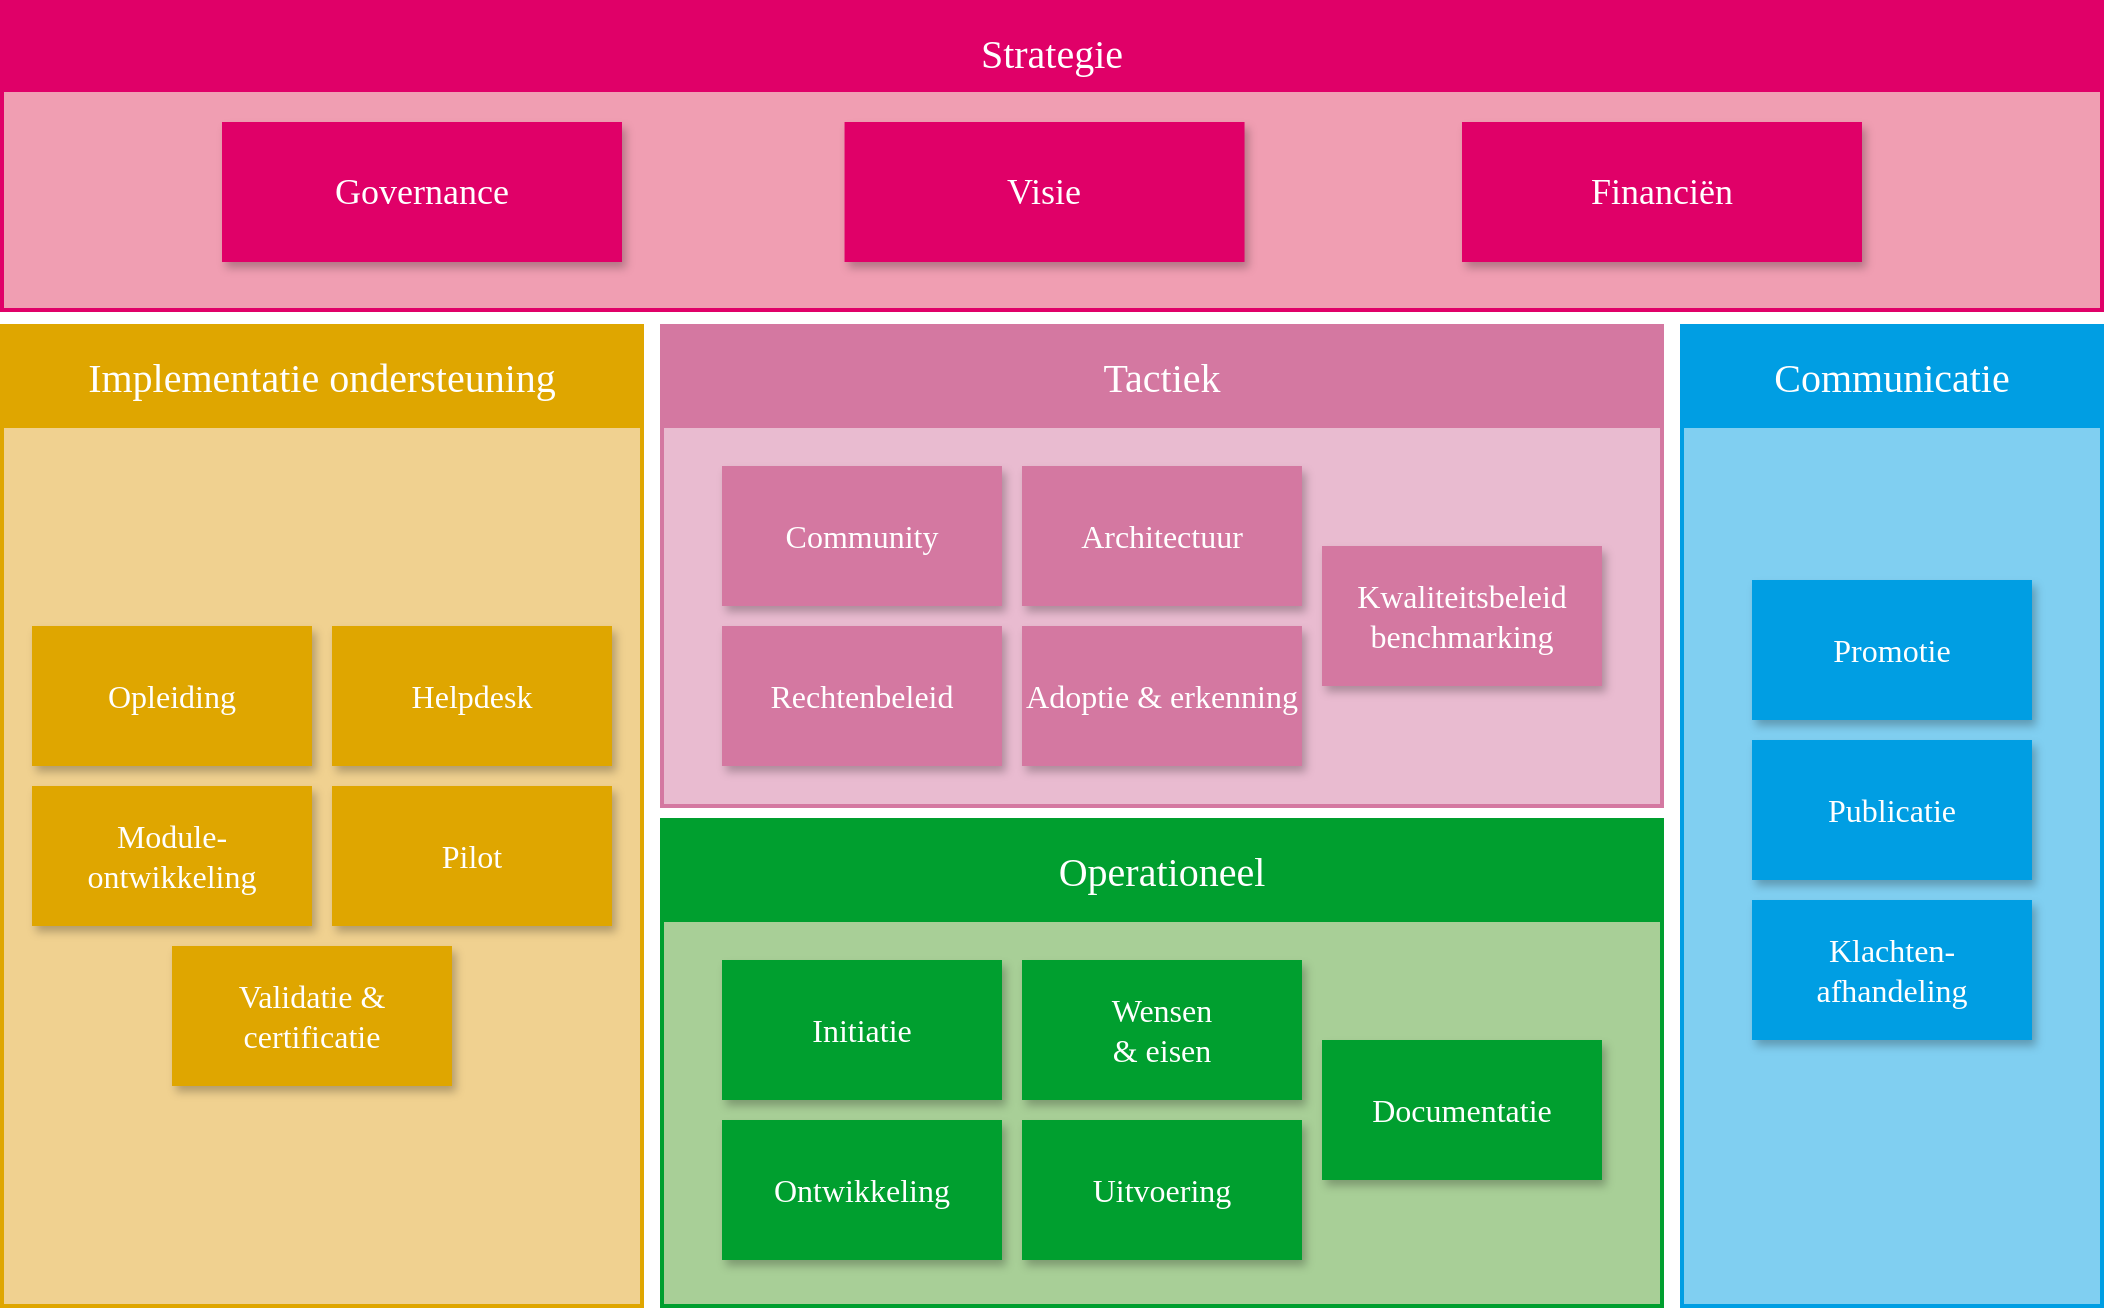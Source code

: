 <mxfile version="12.4.2" type="device" pages="4"><diagram id="Qfi4T-ULlTtZ5tnTNxiT" name="Bomos_model"><mxGraphModel dx="1106" dy="822" grid="1" gridSize="10" guides="1" tooltips="1" connect="1" arrows="1" fold="1" page="1" pageScale="1" pageWidth="1654" pageHeight="1169" math="0" shadow="0"><root><mxCell id="0"/><mxCell id="1" parent="0"/><mxCell id="BRd7GqLTBRqV3fi4aNQX-35" value="" style="rounded=0;whiteSpace=wrap;html=1;strokeWidth=2;fillColor=#A8CF97;fontSize=16;strokeColor=#009F2F;shadow=0;fontFamily=Verdana;" parent="1" vertex="1"><mxGeometry x="350" y="487" width="500" height="193" as="geometry"/></mxCell><mxCell id="BRd7GqLTBRqV3fi4aNQX-34" value="" style="rounded=0;whiteSpace=wrap;html=1;strokeWidth=2;fillColor=#E9BBD0;fontSize=16;strokeColor=#D478A1;shadow=0;fontFamily=Verdana;" parent="1" vertex="1"><mxGeometry x="350" y="240" width="500" height="190" as="geometry"/></mxCell><mxCell id="BRd7GqLTBRqV3fi4aNQX-33" value="" style="rounded=0;whiteSpace=wrap;html=1;strokeWidth=2;fillColor=#80CFF1;fontSize=16;strokeColor=#009EE3;shadow=0;fontFamily=Verdana;" parent="1" vertex="1"><mxGeometry x="860" y="235" width="210" height="445" as="geometry"/></mxCell><mxCell id="BRd7GqLTBRqV3fi4aNQX-19" value="" style="rounded=0;whiteSpace=wrap;html=1;strokeWidth=2;fillColor=#F0D190;fontSize=16;strokeColor=#DFA600;shadow=0;fontFamily=Verdana;" parent="1" vertex="1"><mxGeometry x="20" y="240" width="320" height="440" as="geometry"/></mxCell><mxCell id="BRd7GqLTBRqV3fi4aNQX-8" value="&lt;font style=&quot;font-size: 20px;&quot; color=&quot;#ffffff&quot;&gt;Strategie&lt;/font&gt;" style="rounded=0;whiteSpace=wrap;html=1;strokeWidth=2;fillColor=#E00068;fontSize=20;strokeColor=#E00068;shadow=0;fontFamily=Verdana;" parent="1" vertex="1"><mxGeometry x="20" y="28" width="1050" height="50" as="geometry"/></mxCell><mxCell id="BRd7GqLTBRqV3fi4aNQX-9" value="" style="rounded=0;whiteSpace=wrap;html=1;strokeWidth=2;fillColor=#F09EB2;fontSize=16;strokeColor=#E00068;shadow=0;fontFamily=Verdana;" parent="1" vertex="1"><mxGeometry x="20" y="72" width="1050" height="110" as="geometry"/></mxCell><mxCell id="BRd7GqLTBRqV3fi4aNQX-5" value="&lt;font style=&quot;font-size: 18px&quot; color=&quot;#ffffff&quot;&gt;Visie&lt;/font&gt;" style="rounded=0;whiteSpace=wrap;html=1;strokeWidth=4;fillColor=#E00068;fontSize=16;strokeColor=none;shadow=1;fontFamily=Verdana;" parent="1" vertex="1"><mxGeometry x="441.27" y="88" width="200" height="70" as="geometry"/></mxCell><mxCell id="BRd7GqLTBRqV3fi4aNQX-6" value="&lt;font style=&quot;font-size: 18px&quot; color=&quot;#ffffff&quot;&gt;Financiën&lt;/font&gt;" style="rounded=0;whiteSpace=wrap;html=1;strokeWidth=4;fillColor=#E00068;fontSize=16;strokeColor=none;shadow=1;fontFamily=Verdana;" parent="1" vertex="1"><mxGeometry x="750" y="88" width="200" height="70" as="geometry"/></mxCell><mxCell id="BRd7GqLTBRqV3fi4aNQX-7" value="&lt;font style=&quot;font-size: 16px&quot; color=&quot;#ffffff&quot;&gt;Opleiding&lt;/font&gt;" style="rounded=0;whiteSpace=wrap;html=1;strokeWidth=4;fillColor=#DFA600;fontSize=16;strokeColor=none;shadow=1;fontFamily=Verdana;" parent="1" vertex="1"><mxGeometry x="35" y="340" width="140" height="70" as="geometry"/></mxCell><mxCell id="BRd7GqLTBRqV3fi4aNQX-10" value="&lt;font style=&quot;font-size: 18px&quot; color=&quot;#ffffff&quot;&gt;Governance&lt;/font&gt;" style="rounded=0;whiteSpace=wrap;html=1;strokeWidth=4;fillColor=#E00068;fontSize=16;strokeColor=none;shadow=1;fontFamily=Verdana;" parent="1" vertex="1"><mxGeometry x="130" y="88" width="200" height="70" as="geometry"/></mxCell><mxCell id="BRd7GqLTBRqV3fi4aNQX-11" value="&lt;font style=&quot;font-size: 16px&quot; color=&quot;#ffffff&quot;&gt;Helpdesk&lt;/font&gt;" style="rounded=0;whiteSpace=wrap;html=1;strokeWidth=4;fillColor=#DFA600;fontSize=16;strokeColor=none;shadow=1;fontFamily=Verdana;" parent="1" vertex="1"><mxGeometry x="185" y="340" width="140" height="70" as="geometry"/></mxCell><mxCell id="BRd7GqLTBRqV3fi4aNQX-12" value="&lt;font style=&quot;font-size: 16px&quot; color=&quot;#ffffff&quot;&gt;Pilot&lt;/font&gt;" style="rounded=0;whiteSpace=wrap;html=1;strokeWidth=4;fillColor=#DFA600;fontSize=16;strokeColor=none;shadow=1;fontStyle=0;fontFamily=Verdana;" parent="1" vertex="1"><mxGeometry x="185" y="420" width="140" height="70" as="geometry"/></mxCell><mxCell id="BRd7GqLTBRqV3fi4aNQX-13" value="&lt;font style=&quot;font-size: 16px&quot; color=&quot;#ffffff&quot;&gt;Module- ontwikkeling&lt;/font&gt;" style="rounded=0;whiteSpace=wrap;html=1;strokeWidth=4;fillColor=#DFA600;fontSize=16;strokeColor=none;shadow=1;fontFamily=Verdana;" parent="1" vertex="1"><mxGeometry x="35" y="420" width="140" height="70" as="geometry"/></mxCell><mxCell id="BRd7GqLTBRqV3fi4aNQX-14" value="&lt;font style=&quot;font-size: 16px&quot; color=&quot;#ffffff&quot;&gt;Validatie &amp;amp; certificatie&lt;/font&gt;" style="rounded=0;whiteSpace=wrap;html=1;strokeWidth=4;fillColor=#DFA600;fontSize=16;strokeColor=none;shadow=1;fontFamily=Verdana;" parent="1" vertex="1"><mxGeometry x="105" y="500" width="140" height="70" as="geometry"/></mxCell><mxCell id="BRd7GqLTBRqV3fi4aNQX-15" value="&lt;font style=&quot;font-size: 20px;&quot; color=&quot;#ffffff&quot;&gt;Implementatie ondersteuning&lt;/font&gt;" style="rounded=0;whiteSpace=wrap;html=1;strokeWidth=2;fillColor=#DFA600;fontSize=20;strokeColor=#DFA600;shadow=0;fontFamily=Verdana;" parent="1" vertex="1"><mxGeometry x="20" y="190" width="320" height="50" as="geometry"/></mxCell><mxCell id="BRd7GqLTBRqV3fi4aNQX-16" value="&lt;font style=&quot;font-size: 20px;&quot;&gt;Tactiek&lt;/font&gt;" style="rounded=0;whiteSpace=wrap;html=1;strokeWidth=2;fillColor=#D478A1;fontSize=20;strokeColor=#D478A1;shadow=0;fontFamily=Verdana;fontColor=#FFFFFF;" parent="1" vertex="1"><mxGeometry x="350" y="190" width="500" height="50" as="geometry"/></mxCell><mxCell id="BRd7GqLTBRqV3fi4aNQX-17" value="&lt;font style=&quot;font-size: 20px;&quot; color=&quot;#ffffff&quot;&gt;Communicatie&lt;/font&gt;" style="rounded=0;whiteSpace=wrap;html=1;strokeWidth=2;fillColor=#009EE3;fontSize=20;strokeColor=#009EE3;shadow=0;fontFamily=Verdana;" parent="1" vertex="1"><mxGeometry x="860" y="190" width="210" height="50" as="geometry"/></mxCell><mxCell id="BRd7GqLTBRqV3fi4aNQX-18" value="&lt;font style=&quot;font-size: 20px;&quot; color=&quot;#ffffff&quot;&gt;Operationeel&lt;/font&gt;" style="rounded=0;whiteSpace=wrap;html=1;strokeWidth=2;fillColor=#009F2F;fontSize=20;strokeColor=#009F2F;shadow=0;fontFamily=Verdana;" parent="1" vertex="1"><mxGeometry x="350" y="437" width="500" height="50" as="geometry"/></mxCell><mxCell id="BRd7GqLTBRqV3fi4aNQX-20" value="&lt;font style=&quot;font-size: 16px&quot; color=&quot;#ffffff&quot;&gt;Community&lt;/font&gt;" style="rounded=0;whiteSpace=wrap;html=1;strokeWidth=4;fillColor=#D478A1;fontSize=16;strokeColor=none;shadow=1;fontFamily=Verdana;" parent="1" vertex="1"><mxGeometry x="380" y="260" width="140" height="70" as="geometry"/></mxCell><mxCell id="BRd7GqLTBRqV3fi4aNQX-21" value="&lt;font style=&quot;font-size: 16px&quot; color=&quot;#ffffff&quot;&gt;Architectuur&lt;/font&gt;" style="rounded=0;whiteSpace=wrap;html=1;strokeWidth=4;fillColor=#D478A1;fontSize=16;strokeColor=none;shadow=1;fontFamily=Verdana;" parent="1" vertex="1"><mxGeometry x="530" y="260" width="140" height="70" as="geometry"/></mxCell><mxCell id="BRd7GqLTBRqV3fi4aNQX-22" value="&lt;font style=&quot;font-size: 16px&quot; color=&quot;#ffffff&quot;&gt;Kwaliteitsbeleid benchmarking&lt;/font&gt;" style="rounded=0;whiteSpace=wrap;html=1;strokeWidth=4;fillColor=#D478A1;fontSize=16;strokeColor=none;shadow=1;fontFamily=Verdana;" parent="1" vertex="1"><mxGeometry x="680" y="300" width="140" height="70" as="geometry"/></mxCell><mxCell id="BRd7GqLTBRqV3fi4aNQX-23" value="&lt;font style=&quot;font-size: 16px&quot; color=&quot;#ffffff&quot;&gt;Rechtenbeleid&lt;/font&gt;" style="rounded=0;whiteSpace=wrap;html=1;strokeWidth=4;fillColor=#D478A1;fontSize=16;strokeColor=none;shadow=1;fontFamily=Verdana;" parent="1" vertex="1"><mxGeometry x="380" y="340" width="140" height="70" as="geometry"/></mxCell><mxCell id="BRd7GqLTBRqV3fi4aNQX-24" value="&lt;font style=&quot;font-size: 16px&quot; color=&quot;#ffffff&quot;&gt;Adoptie &amp;amp; erkenning&lt;/font&gt;" style="rounded=0;whiteSpace=wrap;html=1;strokeWidth=4;fillColor=#D478A1;fontSize=16;strokeColor=none;shadow=1;fontFamily=Verdana;" parent="1" vertex="1"><mxGeometry x="530" y="340" width="140" height="70" as="geometry"/></mxCell><mxCell id="BRd7GqLTBRqV3fi4aNQX-25" value="&lt;font style=&quot;font-size: 16px&quot; color=&quot;#ffffff&quot;&gt;Initiatie&lt;/font&gt;" style="rounded=0;whiteSpace=wrap;html=1;strokeWidth=4;fillColor=#009F2F;fontSize=16;strokeColor=none;shadow=1;fontFamily=Verdana;" parent="1" vertex="1"><mxGeometry x="380" y="507" width="140" height="70" as="geometry"/></mxCell><mxCell id="BRd7GqLTBRqV3fi4aNQX-26" value="&lt;font style=&quot;font-size: 16px&quot; color=&quot;#ffffff&quot;&gt;Ontwikkeling&lt;/font&gt;" style="rounded=0;whiteSpace=wrap;html=1;strokeWidth=4;fillColor=#009F2F;fontSize=16;strokeColor=none;shadow=1;fontFamily=Verdana;" parent="1" vertex="1"><mxGeometry x="380" y="587" width="140" height="70" as="geometry"/></mxCell><mxCell id="BRd7GqLTBRqV3fi4aNQX-27" value="&lt;font style=&quot;font-size: 16px&quot; color=&quot;#ffffff&quot;&gt;Uitvoering&lt;/font&gt;" style="rounded=0;whiteSpace=wrap;html=1;strokeWidth=4;fillColor=#009F2F;fontSize=16;strokeColor=none;shadow=1;fontFamily=Verdana;" parent="1" vertex="1"><mxGeometry x="530" y="587" width="140" height="70" as="geometry"/></mxCell><mxCell id="BRd7GqLTBRqV3fi4aNQX-28" value="&lt;font style=&quot;font-size: 16px&quot; color=&quot;#ffffff&quot;&gt;Wensen &lt;br&gt;&amp;amp; eisen&lt;/font&gt;" style="rounded=0;whiteSpace=wrap;html=1;strokeWidth=4;fillColor=#009F2F;fontSize=16;strokeColor=none;shadow=1;fontFamily=Verdana;" parent="1" vertex="1"><mxGeometry x="530" y="507" width="140" height="70" as="geometry"/></mxCell><mxCell id="BRd7GqLTBRqV3fi4aNQX-29" value="&lt;font style=&quot;font-size: 16px&quot; color=&quot;#ffffff&quot;&gt;Documentatie&lt;/font&gt;" style="rounded=0;whiteSpace=wrap;html=1;strokeWidth=4;fillColor=#009F2F;fontSize=16;strokeColor=none;shadow=1;fontFamily=Verdana;" parent="1" vertex="1"><mxGeometry x="680" y="547" width="140" height="70" as="geometry"/></mxCell><mxCell id="BRd7GqLTBRqV3fi4aNQX-30" value="&lt;font style=&quot;font-size: 16px&quot; color=&quot;#ffffff&quot;&gt;Promotie&lt;/font&gt;" style="rounded=0;whiteSpace=wrap;html=1;strokeWidth=4;fillColor=#009EE3;fontSize=16;strokeColor=none;shadow=1;fontFamily=Verdana;" parent="1" vertex="1"><mxGeometry x="895" y="317" width="140" height="70" as="geometry"/></mxCell><mxCell id="BRd7GqLTBRqV3fi4aNQX-31" value="&lt;font style=&quot;font-size: 16px&quot; color=&quot;#ffffff&quot;&gt;Publicatie&lt;/font&gt;" style="rounded=0;whiteSpace=wrap;html=1;strokeWidth=4;fillColor=#009EE3;fontSize=16;strokeColor=none;shadow=1;fontFamily=Verdana;" parent="1" vertex="1"><mxGeometry x="895" y="397" width="140" height="70" as="geometry"/></mxCell><mxCell id="BRd7GqLTBRqV3fi4aNQX-32" value="&lt;font style=&quot;font-size: 16px&quot; color=&quot;#ffffff&quot;&gt;Klachten- afhandeling&lt;/font&gt;" style="rounded=0;whiteSpace=wrap;html=1;strokeWidth=4;fillColor=#009EE3;fontSize=16;strokeColor=none;shadow=1;fontFamily=Verdana;" parent="1" vertex="1"><mxGeometry x="895" y="477" width="140" height="70" as="geometry"/></mxCell></root></mxGraphModel></diagram><diagram name="Bomos_model_v2" id="IkjyRyMnNnL2N2irxYSh"><mxGraphModel dx="1106" dy="997" grid="1" gridSize="10" guides="1" tooltips="1" connect="1" arrows="1" fold="1" page="1" pageScale="1" pageWidth="1654" pageHeight="1169" math="0" shadow="0"><root><mxCell id="3etn9GdonzsonG2RXUrw-0"/><mxCell id="3etn9GdonzsonG2RXUrw-1" parent="3etn9GdonzsonG2RXUrw-0"/><mxCell id="3etn9GdonzsonG2RXUrw-2" value="" style="rounded=0;whiteSpace=wrap;html=1;strokeWidth=2;fillColor=#275937;fontSize=16;strokeColor=#275937;shadow=0;fontFamily=Verdana;opacity=40;" vertex="1" parent="3etn9GdonzsonG2RXUrw-1"><mxGeometry x="350" y="487" width="500" height="193" as="geometry"/></mxCell><mxCell id="3etn9GdonzsonG2RXUrw-3" value="" style="rounded=0;whiteSpace=wrap;html=1;strokeWidth=2;fillColor=#E17000;fontSize=16;strokeColor=#E17000;shadow=0;fontFamily=Verdana;opacity=40;" vertex="1" parent="3etn9GdonzsonG2RXUrw-1"><mxGeometry x="350" y="240" width="500" height="190" as="geometry"/></mxCell><mxCell id="3etn9GdonzsonG2RXUrw-4" value="" style="rounded=0;whiteSpace=wrap;html=1;strokeWidth=2;fillColor=#8FCAE7;fontSize=16;strokeColor=#8FCAE7;shadow=0;fontFamily=Verdana;opacity=40;" vertex="1" parent="3etn9GdonzsonG2RXUrw-1"><mxGeometry x="860" y="235" width="210" height="445" as="geometry"/></mxCell><mxCell id="3etn9GdonzsonG2RXUrw-5" value="" style="rounded=0;whiteSpace=wrap;html=1;strokeWidth=2;fillColor=#FFB612;fontSize=16;strokeColor=#FFB612;shadow=0;fontFamily=Verdana;opacity=40;" vertex="1" parent="3etn9GdonzsonG2RXUrw-1"><mxGeometry x="20" y="240" width="320" height="440" as="geometry"/></mxCell><mxCell id="3etn9GdonzsonG2RXUrw-6" value="&lt;font style=&quot;font-size: 20px;&quot; color=&quot;#ffffff&quot;&gt;Strategie&lt;/font&gt;" style="rounded=0;whiteSpace=wrap;html=1;strokeWidth=2;fillColor=#39870C;fontSize=20;strokeColor=#39870C;shadow=0;fontFamily=Verdana;" vertex="1" parent="3etn9GdonzsonG2RXUrw-1"><mxGeometry x="20" y="28" width="1050" height="50" as="geometry"/></mxCell><mxCell id="3etn9GdonzsonG2RXUrw-7" value="" style="rounded=0;whiteSpace=wrap;html=1;strokeWidth=2;fillColor=#39870C;fontSize=16;strokeColor=#39870C;shadow=0;fontFamily=Verdana;opacity=40;" vertex="1" parent="3etn9GdonzsonG2RXUrw-1"><mxGeometry x="20" y="72" width="1050" height="110" as="geometry"/></mxCell><mxCell id="3etn9GdonzsonG2RXUrw-8" value="&lt;font style=&quot;font-size: 18px&quot; color=&quot;#ffffff&quot;&gt;Visie&lt;/font&gt;" style="rounded=0;whiteSpace=wrap;html=1;strokeWidth=4;fillColor=#39870C;fontSize=16;strokeColor=none;shadow=1;fontFamily=Verdana;" vertex="1" parent="3etn9GdonzsonG2RXUrw-1"><mxGeometry x="441.27" y="93" width="200" height="70" as="geometry"/></mxCell><mxCell id="3etn9GdonzsonG2RXUrw-9" value="&lt;font style=&quot;font-size: 18px&quot; color=&quot;#ffffff&quot;&gt;Financiën&lt;/font&gt;" style="rounded=0;whiteSpace=wrap;html=1;strokeWidth=4;fillColor=#39870C;fontSize=16;strokeColor=none;shadow=1;fontFamily=Verdana;" vertex="1" parent="3etn9GdonzsonG2RXUrw-1"><mxGeometry x="750" y="93" width="200" height="70" as="geometry"/></mxCell><mxCell id="3etn9GdonzsonG2RXUrw-10" value="&lt;font style=&quot;font-size: 16px&quot; color=&quot;#ffffff&quot;&gt;Opleiding&lt;/font&gt;" style="rounded=0;whiteSpace=wrap;html=1;strokeWidth=4;fillColor=#FFB612;fontSize=16;strokeColor=none;shadow=1;fontFamily=Verdana;" vertex="1" parent="3etn9GdonzsonG2RXUrw-1"><mxGeometry x="35" y="340" width="140" height="70" as="geometry"/></mxCell><mxCell id="3etn9GdonzsonG2RXUrw-11" value="&lt;font style=&quot;font-size: 18px&quot; color=&quot;#ffffff&quot;&gt;Governance&lt;/font&gt;" style="rounded=0;whiteSpace=wrap;html=1;strokeWidth=4;fillColor=#39870C;fontSize=16;strokeColor=none;shadow=1;fontFamily=Verdana;" vertex="1" parent="3etn9GdonzsonG2RXUrw-1"><mxGeometry x="130" y="93" width="200" height="70" as="geometry"/></mxCell><mxCell id="3etn9GdonzsonG2RXUrw-12" value="&lt;font style=&quot;font-size: 16px&quot; color=&quot;#ffffff&quot;&gt;Helpdesk&lt;/font&gt;" style="rounded=0;whiteSpace=wrap;html=1;strokeWidth=4;fillColor=#FFB612;fontSize=16;strokeColor=none;shadow=1;fontFamily=Verdana;" vertex="1" parent="3etn9GdonzsonG2RXUrw-1"><mxGeometry x="185" y="340" width="140" height="70" as="geometry"/></mxCell><mxCell id="3etn9GdonzsonG2RXUrw-13" value="&lt;font style=&quot;font-size: 16px&quot; color=&quot;#ffffff&quot;&gt;Pilot&lt;/font&gt;" style="rounded=0;whiteSpace=wrap;html=1;strokeWidth=4;fillColor=#FFB612;fontSize=16;strokeColor=none;shadow=1;fontFamily=Verdana;" vertex="1" parent="3etn9GdonzsonG2RXUrw-1"><mxGeometry x="185" y="420" width="140" height="70" as="geometry"/></mxCell><mxCell id="3etn9GdonzsonG2RXUrw-14" value="&lt;font style=&quot;font-size: 16px&quot; color=&quot;#ffffff&quot;&gt;Module- ontwikkeling&lt;/font&gt;" style="rounded=0;whiteSpace=wrap;html=1;strokeWidth=4;fillColor=#FFB612;fontSize=16;strokeColor=none;shadow=1;fontFamily=Verdana;" vertex="1" parent="3etn9GdonzsonG2RXUrw-1"><mxGeometry x="35" y="420" width="140" height="70" as="geometry"/></mxCell><mxCell id="3etn9GdonzsonG2RXUrw-15" value="&lt;font style=&quot;font-size: 16px&quot; color=&quot;#ffffff&quot;&gt;Validatie &amp;amp; certificatie&lt;/font&gt;" style="rounded=0;whiteSpace=wrap;html=1;strokeWidth=4;fillColor=#FFB612;fontSize=16;strokeColor=none;shadow=1;fontFamily=Verdana;" vertex="1" parent="3etn9GdonzsonG2RXUrw-1"><mxGeometry x="105" y="500" width="140" height="70" as="geometry"/></mxCell><mxCell id="3etn9GdonzsonG2RXUrw-16" value="&lt;font style=&quot;font-size: 20px;&quot; color=&quot;#ffffff&quot;&gt;Implementatie ondersteuning&lt;/font&gt;" style="rounded=0;whiteSpace=wrap;html=1;strokeWidth=2;fillColor=#FFB612;fontSize=20;strokeColor=#FFB612;shadow=0;fontFamily=Verdana;" vertex="1" parent="3etn9GdonzsonG2RXUrw-1"><mxGeometry x="20" y="190" width="320" height="50" as="geometry"/></mxCell><mxCell id="3etn9GdonzsonG2RXUrw-17" value="&lt;font style=&quot;font-size: 20px;&quot;&gt;Tactiek&lt;/font&gt;" style="rounded=0;whiteSpace=wrap;html=1;strokeWidth=2;fillColor=#E17000;fontSize=20;strokeColor=#E17000;shadow=0;fontFamily=Verdana;fontColor=#FFFFFF;" vertex="1" parent="3etn9GdonzsonG2RXUrw-1"><mxGeometry x="350" y="190" width="500" height="50" as="geometry"/></mxCell><mxCell id="3etn9GdonzsonG2RXUrw-18" value="&lt;font style=&quot;font-size: 20px;&quot; color=&quot;#ffffff&quot;&gt;Communicatie&lt;/font&gt;" style="rounded=0;whiteSpace=wrap;html=1;strokeWidth=2;fillColor=#8FCAE7;fontSize=20;strokeColor=#8FCAE7;shadow=0;fontFamily=Verdana;" vertex="1" parent="3etn9GdonzsonG2RXUrw-1"><mxGeometry x="860" y="190" width="210" height="50" as="geometry"/></mxCell><mxCell id="3etn9GdonzsonG2RXUrw-19" value="&lt;font style=&quot;font-size: 20px;&quot; color=&quot;#ffffff&quot;&gt;Operationeel&lt;/font&gt;" style="rounded=0;whiteSpace=wrap;html=1;strokeWidth=2;fillColor=#275937;fontSize=20;strokeColor=#275937;shadow=0;fontFamily=Verdana;" vertex="1" parent="3etn9GdonzsonG2RXUrw-1"><mxGeometry x="350" y="437" width="500" height="50" as="geometry"/></mxCell><mxCell id="3etn9GdonzsonG2RXUrw-20" value="&lt;font style=&quot;font-size: 16px&quot; color=&quot;#ffffff&quot;&gt;Community&lt;/font&gt;" style="rounded=0;whiteSpace=wrap;html=1;strokeWidth=4;fillColor=#E17000;fontSize=16;strokeColor=none;shadow=1;fontFamily=Verdana;" vertex="1" parent="3etn9GdonzsonG2RXUrw-1"><mxGeometry x="380" y="260" width="140" height="70" as="geometry"/></mxCell><mxCell id="3etn9GdonzsonG2RXUrw-21" value="&lt;font style=&quot;font-size: 16px&quot; color=&quot;#ffffff&quot;&gt;Architectuur&lt;/font&gt;" style="rounded=0;whiteSpace=wrap;html=1;strokeWidth=4;fillColor=#E17000;fontSize=16;strokeColor=none;shadow=1;fontFamily=Verdana;" vertex="1" parent="3etn9GdonzsonG2RXUrw-1"><mxGeometry x="530" y="260" width="140" height="70" as="geometry"/></mxCell><mxCell id="3etn9GdonzsonG2RXUrw-22" value="&lt;font style=&quot;font-size: 16px&quot; color=&quot;#ffffff&quot;&gt;Kwaliteitsbeleid benchmarking&lt;/font&gt;" style="rounded=0;whiteSpace=wrap;html=1;strokeWidth=4;fillColor=#E17000;fontSize=16;strokeColor=none;shadow=1;fontFamily=Verdana;" vertex="1" parent="3etn9GdonzsonG2RXUrw-1"><mxGeometry x="680" y="300" width="140" height="70" as="geometry"/></mxCell><mxCell id="3etn9GdonzsonG2RXUrw-23" value="&lt;font style=&quot;font-size: 16px&quot; color=&quot;#ffffff&quot;&gt;Rechtenbeleid&lt;/font&gt;" style="rounded=0;whiteSpace=wrap;html=1;strokeWidth=4;fillColor=#E17000;fontSize=16;strokeColor=none;shadow=1;fontFamily=Verdana;" vertex="1" parent="3etn9GdonzsonG2RXUrw-1"><mxGeometry x="380" y="340" width="140" height="70" as="geometry"/></mxCell><mxCell id="3etn9GdonzsonG2RXUrw-24" value="&lt;font style=&quot;font-size: 16px&quot; color=&quot;#ffffff&quot;&gt;Adoptie &amp;amp; erkenning&lt;/font&gt;" style="rounded=0;whiteSpace=wrap;html=1;strokeWidth=4;fillColor=#E17000;fontSize=16;strokeColor=none;shadow=1;fontFamily=Verdana;" vertex="1" parent="3etn9GdonzsonG2RXUrw-1"><mxGeometry x="530" y="340" width="140" height="70" as="geometry"/></mxCell><mxCell id="3etn9GdonzsonG2RXUrw-25" value="&lt;font style=&quot;font-size: 16px&quot; color=&quot;#ffffff&quot;&gt;Initiatie&lt;/font&gt;" style="rounded=0;whiteSpace=wrap;html=1;strokeWidth=4;fillColor=#275937;fontSize=16;strokeColor=none;shadow=1;fontFamily=Verdana;" vertex="1" parent="3etn9GdonzsonG2RXUrw-1"><mxGeometry x="380" y="507" width="140" height="70" as="geometry"/></mxCell><mxCell id="3etn9GdonzsonG2RXUrw-26" value="&lt;font style=&quot;font-size: 16px&quot; color=&quot;#ffffff&quot;&gt;Ontwikkeling&lt;/font&gt;" style="rounded=0;whiteSpace=wrap;html=1;strokeWidth=4;fillColor=#275937;fontSize=16;strokeColor=none;shadow=1;fontFamily=Verdana;" vertex="1" parent="3etn9GdonzsonG2RXUrw-1"><mxGeometry x="380" y="587" width="140" height="70" as="geometry"/></mxCell><mxCell id="3etn9GdonzsonG2RXUrw-27" value="&lt;font style=&quot;font-size: 16px&quot; color=&quot;#ffffff&quot;&gt;Uitvoering&lt;/font&gt;" style="rounded=0;whiteSpace=wrap;html=1;strokeWidth=4;fillColor=#275937;fontSize=16;strokeColor=none;shadow=1;fontFamily=Verdana;" vertex="1" parent="3etn9GdonzsonG2RXUrw-1"><mxGeometry x="530" y="587" width="140" height="70" as="geometry"/></mxCell><mxCell id="3etn9GdonzsonG2RXUrw-28" value="&lt;font style=&quot;font-size: 16px&quot; color=&quot;#ffffff&quot;&gt;Wensen &lt;br&gt;&amp;amp; eisen&lt;/font&gt;" style="rounded=0;whiteSpace=wrap;html=1;strokeWidth=4;fillColor=#275937;fontSize=16;strokeColor=none;shadow=1;fontFamily=Verdana;" vertex="1" parent="3etn9GdonzsonG2RXUrw-1"><mxGeometry x="530" y="507" width="140" height="70" as="geometry"/></mxCell><mxCell id="3etn9GdonzsonG2RXUrw-29" value="&lt;font style=&quot;font-size: 16px&quot; color=&quot;#ffffff&quot;&gt;Documentatie&lt;/font&gt;" style="rounded=0;whiteSpace=wrap;html=1;strokeWidth=4;fillColor=#275937;fontSize=16;strokeColor=none;shadow=1;fontFamily=Verdana;" vertex="1" parent="3etn9GdonzsonG2RXUrw-1"><mxGeometry x="680" y="547" width="140" height="70" as="geometry"/></mxCell><mxCell id="3etn9GdonzsonG2RXUrw-30" value="&lt;font style=&quot;font-size: 16px&quot; color=&quot;#ffffff&quot;&gt;Promotie&lt;/font&gt;" style="rounded=0;whiteSpace=wrap;html=1;strokeWidth=4;fillColor=#8FCAE7;fontSize=16;strokeColor=none;shadow=1;fontFamily=Verdana;" vertex="1" parent="3etn9GdonzsonG2RXUrw-1"><mxGeometry x="895" y="317" width="140" height="70" as="geometry"/></mxCell><mxCell id="3etn9GdonzsonG2RXUrw-31" value="&lt;font style=&quot;font-size: 16px&quot; color=&quot;#ffffff&quot;&gt;Publicatie&lt;/font&gt;" style="rounded=0;whiteSpace=wrap;html=1;strokeWidth=4;fillColor=#8FCAE7;fontSize=16;strokeColor=none;shadow=1;fontFamily=Verdana;" vertex="1" parent="3etn9GdonzsonG2RXUrw-1"><mxGeometry x="895" y="397" width="140" height="70" as="geometry"/></mxCell><mxCell id="3etn9GdonzsonG2RXUrw-32" value="&lt;font style=&quot;font-size: 16px&quot; color=&quot;#ffffff&quot;&gt;Klachten- afhandeling&lt;/font&gt;" style="rounded=0;whiteSpace=wrap;html=1;strokeWidth=4;fillColor=#8FCAE7;fontSize=16;strokeColor=none;shadow=1;fontFamily=Verdana;" vertex="1" parent="3etn9GdonzsonG2RXUrw-1"><mxGeometry x="895" y="477" width="140" height="70" as="geometry"/></mxCell></root></mxGraphModel></diagram><diagram id="bz1la4sqIYPF6Sw7pjqA" name="Bomos_levenscyclus"><mxGraphModel dx="1106" dy="997" grid="1" gridSize="10" guides="1" tooltips="1" connect="1" arrows="1" fold="1" page="1" pageScale="1" pageWidth="1654" pageHeight="1169" math="0" shadow="0"><root><mxCell id="3_u0hhIBlv5ZcTUf7vvY-0"/><mxCell id="3_u0hhIBlv5ZcTUf7vvY-1" parent="3_u0hhIBlv5ZcTUf7vvY-0"/><mxCell id="3_u0hhIBlv5ZcTUf7vvY-3" value="Creatie / Ontwikkeling" style="rounded=0;whiteSpace=wrap;html=1;fillColor=#80CFF1;strokeColor=none;align=right;horizontal=0;spacingTop=0;spacingBottom=0;spacingRight=12;spacing=0;fontSize=16;fontFamily=Verdana;strokeWidth=2;fontColor=#009EE3;" parent="3_u0hhIBlv5ZcTUf7vvY-1" vertex="1"><mxGeometry x="120" y="130" width="120" height="390" as="geometry"/></mxCell><mxCell id="3_u0hhIBlv5ZcTUf7vvY-4" value="" style="endArrow=block;html=1;strokeWidth=4;fillColor=#dae8fc;strokeColor=#009EE3;fontFamily=Verdana;endFill=1;" parent="3_u0hhIBlv5ZcTUf7vvY-1" edge="1"><mxGeometry width="50" height="50" relative="1" as="geometry"><mxPoint x="100" y="520" as="sourcePoint"/><mxPoint x="100" y="130" as="targetPoint"/></mxGeometry></mxCell><mxCell id="3_u0hhIBlv5ZcTUf7vvY-9" value="Adoptie" style="text;html=1;align=center;verticalAlign=middle;resizable=0;points=[];;labelBackgroundColor=#ffffff;fontSize=16;fontFamily=Verdana;fontColor=#009EE3;" parent="3_u0hhIBlv5ZcTUf7vvY-4" vertex="1" connectable="0"><mxGeometry x="-0.154" relative="1" as="geometry"><mxPoint x="-40" y="-35" as="offset"/></mxGeometry></mxCell><mxCell id="3_u0hhIBlv5ZcTUf7vvY-5" value="Introductiefase" style="rounded=0;whiteSpace=wrap;html=1;fillColor=#80CFF1;strokeColor=none;align=right;horizontal=0;spacingTop=0;spacingBottom=0;spacingRight=12;spacing=0;fontSize=16;fontFamily=Verdana;strokeWidth=2;fontColor=#009EE3;" parent="3_u0hhIBlv5ZcTUf7vvY-1" vertex="1"><mxGeometry x="260" y="130" width="120" height="390" as="geometry"/></mxCell><mxCell id="3_u0hhIBlv5ZcTUf7vvY-6" value="Implementatie / groei" style="rounded=0;whiteSpace=wrap;html=1;fillColor=#80CFF1;strokeColor=none;align=right;horizontal=0;spacingTop=0;spacingBottom=0;spacingRight=12;spacing=0;fontSize=16;fontFamily=Verdana;strokeWidth=2;fontColor=#009EE3;" parent="3_u0hhIBlv5ZcTUf7vvY-1" vertex="1"><mxGeometry x="400" y="130" width="120" height="390" as="geometry"/></mxCell><mxCell id="3_u0hhIBlv5ZcTUf7vvY-7" value="Volwaardige&lt;br&gt;&amp;nbsp;toepassing" style="rounded=0;whiteSpace=wrap;html=1;fillColor=#80CFF1;strokeColor=none;align=right;horizontal=0;spacingTop=0;spacingBottom=0;spacingRight=12;spacing=0;fontSize=16;fontFamily=Verdana;strokeWidth=2;fontColor=#009EE3;" parent="3_u0hhIBlv5ZcTUf7vvY-1" vertex="1"><mxGeometry x="540" y="130" width="120" height="390" as="geometry"/></mxCell><mxCell id="3_u0hhIBlv5ZcTUf7vvY-8" value="Uitfaseren" style="rounded=0;whiteSpace=wrap;html=1;fillColor=#80CFF1;strokeColor=none;align=right;horizontal=0;spacingTop=0;spacingBottom=0;spacingRight=12;spacing=0;fontSize=16;fontStyle=0;fontFamily=Verdana;strokeWidth=2;fontColor=#009EE3;" parent="3_u0hhIBlv5ZcTUf7vvY-1" vertex="1"><mxGeometry x="680" y="130" width="240" height="390" as="geometry"/></mxCell><mxCell id="3_u0hhIBlv5ZcTUf7vvY-10" value="" style="endArrow=block;html=1;strokeWidth=4;fillColor=#dae8fc;strokeColor=#009EE3;fontFamily=Verdana;endFill=1;" parent="3_u0hhIBlv5ZcTUf7vvY-1" edge="1"><mxGeometry width="50" height="50" relative="1" as="geometry"><mxPoint x="120" y="540" as="sourcePoint"/><mxPoint x="920" y="540" as="targetPoint"/></mxGeometry></mxCell><mxCell id="3_u0hhIBlv5ZcTUf7vvY-11" value="Tijd" style="text;html=1;align=center;verticalAlign=middle;resizable=0;points=[];;labelBackgroundColor=#ffffff;fontSize=16;fontFamily=Verdana;fontColor=#009EE3;" parent="3_u0hhIBlv5ZcTUf7vvY-10" vertex="1" connectable="0"><mxGeometry x="-0.154" relative="1" as="geometry"><mxPoint x="-18" y="26" as="offset"/></mxGeometry></mxCell><mxCell id="3_u0hhIBlv5ZcTUf7vvY-12" value="" style="curved=1;endArrow=none;html=1;strokeWidth=4;fontSize=16;fillColor=#aa00ff;strokeColor=#99004D;fontFamily=Verdana;endFill=0;" parent="3_u0hhIBlv5ZcTUf7vvY-1" edge="1"><mxGeometry width="50" height="50" relative="1" as="geometry"><mxPoint x="270" y="500" as="sourcePoint"/><mxPoint x="850" y="400" as="targetPoint"/><Array as="points"><mxPoint x="390" y="500"/><mxPoint x="640" y="170"/></Array></mxGeometry></mxCell><mxCell id="3_u0hhIBlv5ZcTUf7vvY-15" value="" style="curved=1;endArrow=block;html=1;strokeWidth=4;fontSize=16;strokeColor=#99004D;fillColor=#aa00ff;fontFamily=Verdana;endFill=1;" parent="3_u0hhIBlv5ZcTUf7vvY-1" edge="1"><mxGeometry width="50" height="50" relative="1" as="geometry"><mxPoint x="622" y="500" as="sourcePoint"/><mxPoint x="622" y="340" as="targetPoint"/><Array as="points"><mxPoint x="492" y="500"/><mxPoint x="502" y="350"/></Array></mxGeometry></mxCell><mxCell id="3_u0hhIBlv5ZcTUf7vvY-16" value="" style="curved=1;endArrow=block;html=1;strokeWidth=4;fontSize=16;strokeColor=#99004D;fillColor=#aa00ff;fontFamily=Verdana;endFill=1;" parent="3_u0hhIBlv5ZcTUf7vvY-1" edge="1"><mxGeometry width="50" height="50" relative="1" as="geometry"><mxPoint x="617" y="340" as="sourcePoint"/><mxPoint x="617" y="500" as="targetPoint"/><Array as="points"><mxPoint x="737" y="350"/><mxPoint x="740" y="490"/></Array></mxGeometry></mxCell></root></mxGraphModel></diagram><diagram name="Bomos_levenscyclus_v2" id="XZDy9D6DVG-qFrSEI-ty"><mxGraphModel dx="1106" dy="997" grid="1" gridSize="10" guides="1" tooltips="1" connect="1" arrows="1" fold="1" page="1" pageScale="1" pageWidth="1654" pageHeight="1169" math="0" shadow="0"><root><mxCell id="EBD9-BhznfnSDQc0wtR0-0"/><mxCell id="EBD9-BhznfnSDQc0wtR0-1" parent="EBD9-BhznfnSDQc0wtR0-0"/><mxCell id="EBD9-BhznfnSDQc0wtR0-2" value="Creatie / Ontwikkeling" style="rounded=0;whiteSpace=wrap;html=1;fillColor=#8FCAE7;strokeColor=none;align=right;horizontal=0;spacingTop=0;spacingBottom=0;spacingRight=12;spacing=0;fontSize=16;fontFamily=Verdana;strokeWidth=2;fontColor=#275937;" vertex="1" parent="EBD9-BhznfnSDQc0wtR0-1"><mxGeometry x="120" y="130" width="120" height="390" as="geometry"/></mxCell><mxCell id="EBD9-BhznfnSDQc0wtR0-3" value="" style="endArrow=block;html=1;strokeWidth=4;fillColor=#dae8fc;strokeColor=#275937;fontFamily=Verdana;endFill=1;" edge="1" parent="EBD9-BhznfnSDQc0wtR0-1"><mxGeometry width="50" height="50" relative="1" as="geometry"><mxPoint x="100" y="520" as="sourcePoint"/><mxPoint x="100" y="130" as="targetPoint"/></mxGeometry></mxCell><mxCell id="EBD9-BhznfnSDQc0wtR0-4" value="Adoptie" style="text;html=1;align=center;verticalAlign=middle;resizable=0;points=[];;labelBackgroundColor=#ffffff;fontSize=16;fontFamily=Verdana;fontColor=#275937;" vertex="1" connectable="0" parent="EBD9-BhznfnSDQc0wtR0-3"><mxGeometry x="-0.154" relative="1" as="geometry"><mxPoint x="-40" y="-35" as="offset"/></mxGeometry></mxCell><mxCell id="EBD9-BhznfnSDQc0wtR0-5" value="Introductiefase" style="rounded=0;whiteSpace=wrap;html=1;fillColor=#8FCAE7;strokeColor=none;align=right;horizontal=0;spacingTop=0;spacingBottom=0;spacingRight=12;spacing=0;fontSize=16;fontFamily=Verdana;strokeWidth=2;fontColor=#275937;" vertex="1" parent="EBD9-BhznfnSDQc0wtR0-1"><mxGeometry x="260" y="130" width="120" height="390" as="geometry"/></mxCell><mxCell id="EBD9-BhznfnSDQc0wtR0-6" value="Implementatie / groei" style="rounded=0;whiteSpace=wrap;html=1;fillColor=#8FCAE7;strokeColor=none;align=right;horizontal=0;spacingTop=0;spacingBottom=0;spacingRight=12;spacing=0;fontSize=16;fontFamily=Verdana;strokeWidth=2;fontColor=#275937;" vertex="1" parent="EBD9-BhznfnSDQc0wtR0-1"><mxGeometry x="400" y="130" width="120" height="390" as="geometry"/></mxCell><mxCell id="EBD9-BhznfnSDQc0wtR0-7" value="Volwaardige&lt;br&gt;&amp;nbsp;toepassing" style="rounded=0;whiteSpace=wrap;html=1;fillColor=#8FCAE7;strokeColor=none;align=right;horizontal=0;spacingTop=0;spacingBottom=0;spacingRight=12;spacing=0;fontSize=16;fontFamily=Verdana;strokeWidth=2;fontColor=#275937;" vertex="1" parent="EBD9-BhznfnSDQc0wtR0-1"><mxGeometry x="540" y="130" width="120" height="390" as="geometry"/></mxCell><mxCell id="EBD9-BhznfnSDQc0wtR0-8" value="Uitfaseren" style="rounded=0;whiteSpace=wrap;html=1;fillColor=#8FCAE7;strokeColor=none;align=right;horizontal=0;spacingTop=0;spacingBottom=0;spacingRight=12;spacing=0;fontSize=16;fontStyle=0;fontFamily=Verdana;strokeWidth=2;fontColor=#275937;" vertex="1" parent="EBD9-BhznfnSDQc0wtR0-1"><mxGeometry x="680" y="130" width="240" height="390" as="geometry"/></mxCell><mxCell id="EBD9-BhznfnSDQc0wtR0-9" value="" style="endArrow=block;html=1;strokeWidth=4;fillColor=#dae8fc;strokeColor=#275937;fontFamily=Verdana;endFill=1;" edge="1" parent="EBD9-BhznfnSDQc0wtR0-1"><mxGeometry width="50" height="50" relative="1" as="geometry"><mxPoint x="120" y="540" as="sourcePoint"/><mxPoint x="920" y="540" as="targetPoint"/></mxGeometry></mxCell><mxCell id="EBD9-BhznfnSDQc0wtR0-10" value="Tijd" style="text;html=1;align=center;verticalAlign=middle;resizable=0;points=[];;labelBackgroundColor=#ffffff;fontSize=16;fontFamily=Verdana;fontColor=#275937;" vertex="1" connectable="0" parent="EBD9-BhznfnSDQc0wtR0-9"><mxGeometry x="-0.154" relative="1" as="geometry"><mxPoint x="-18" y="26" as="offset"/></mxGeometry></mxCell><mxCell id="EBD9-BhznfnSDQc0wtR0-11" value="" style="curved=1;endArrow=none;html=1;strokeWidth=4;fontSize=16;fillColor=#aa00ff;strokeColor=#275937;fontFamily=Verdana;endFill=0;" edge="1" parent="EBD9-BhznfnSDQc0wtR0-1"><mxGeometry width="50" height="50" relative="1" as="geometry"><mxPoint x="270" y="500" as="sourcePoint"/><mxPoint x="850" y="400" as="targetPoint"/><Array as="points"><mxPoint x="390" y="500"/><mxPoint x="640" y="170"/></Array></mxGeometry></mxCell><mxCell id="EBD9-BhznfnSDQc0wtR0-12" value="" style="curved=1;endArrow=block;html=1;strokeWidth=4;fontSize=16;strokeColor=#275937;fillColor=#aa00ff;fontFamily=Verdana;endFill=1;" edge="1" parent="EBD9-BhznfnSDQc0wtR0-1"><mxGeometry width="50" height="50" relative="1" as="geometry"><mxPoint x="622" y="500" as="sourcePoint"/><mxPoint x="622" y="340" as="targetPoint"/><Array as="points"><mxPoint x="492" y="500"/><mxPoint x="502" y="350"/></Array></mxGeometry></mxCell><mxCell id="EBD9-BhznfnSDQc0wtR0-13" value="" style="curved=1;endArrow=block;html=1;strokeWidth=4;fontSize=16;strokeColor=#275937;fillColor=#aa00ff;fontFamily=Verdana;endFill=1;" edge="1" parent="EBD9-BhznfnSDQc0wtR0-1"><mxGeometry width="50" height="50" relative="1" as="geometry"><mxPoint x="617" y="340" as="sourcePoint"/><mxPoint x="617" y="500" as="targetPoint"/><Array as="points"><mxPoint x="737" y="350"/><mxPoint x="740" y="490"/></Array></mxGeometry></mxCell></root></mxGraphModel></diagram></mxfile>